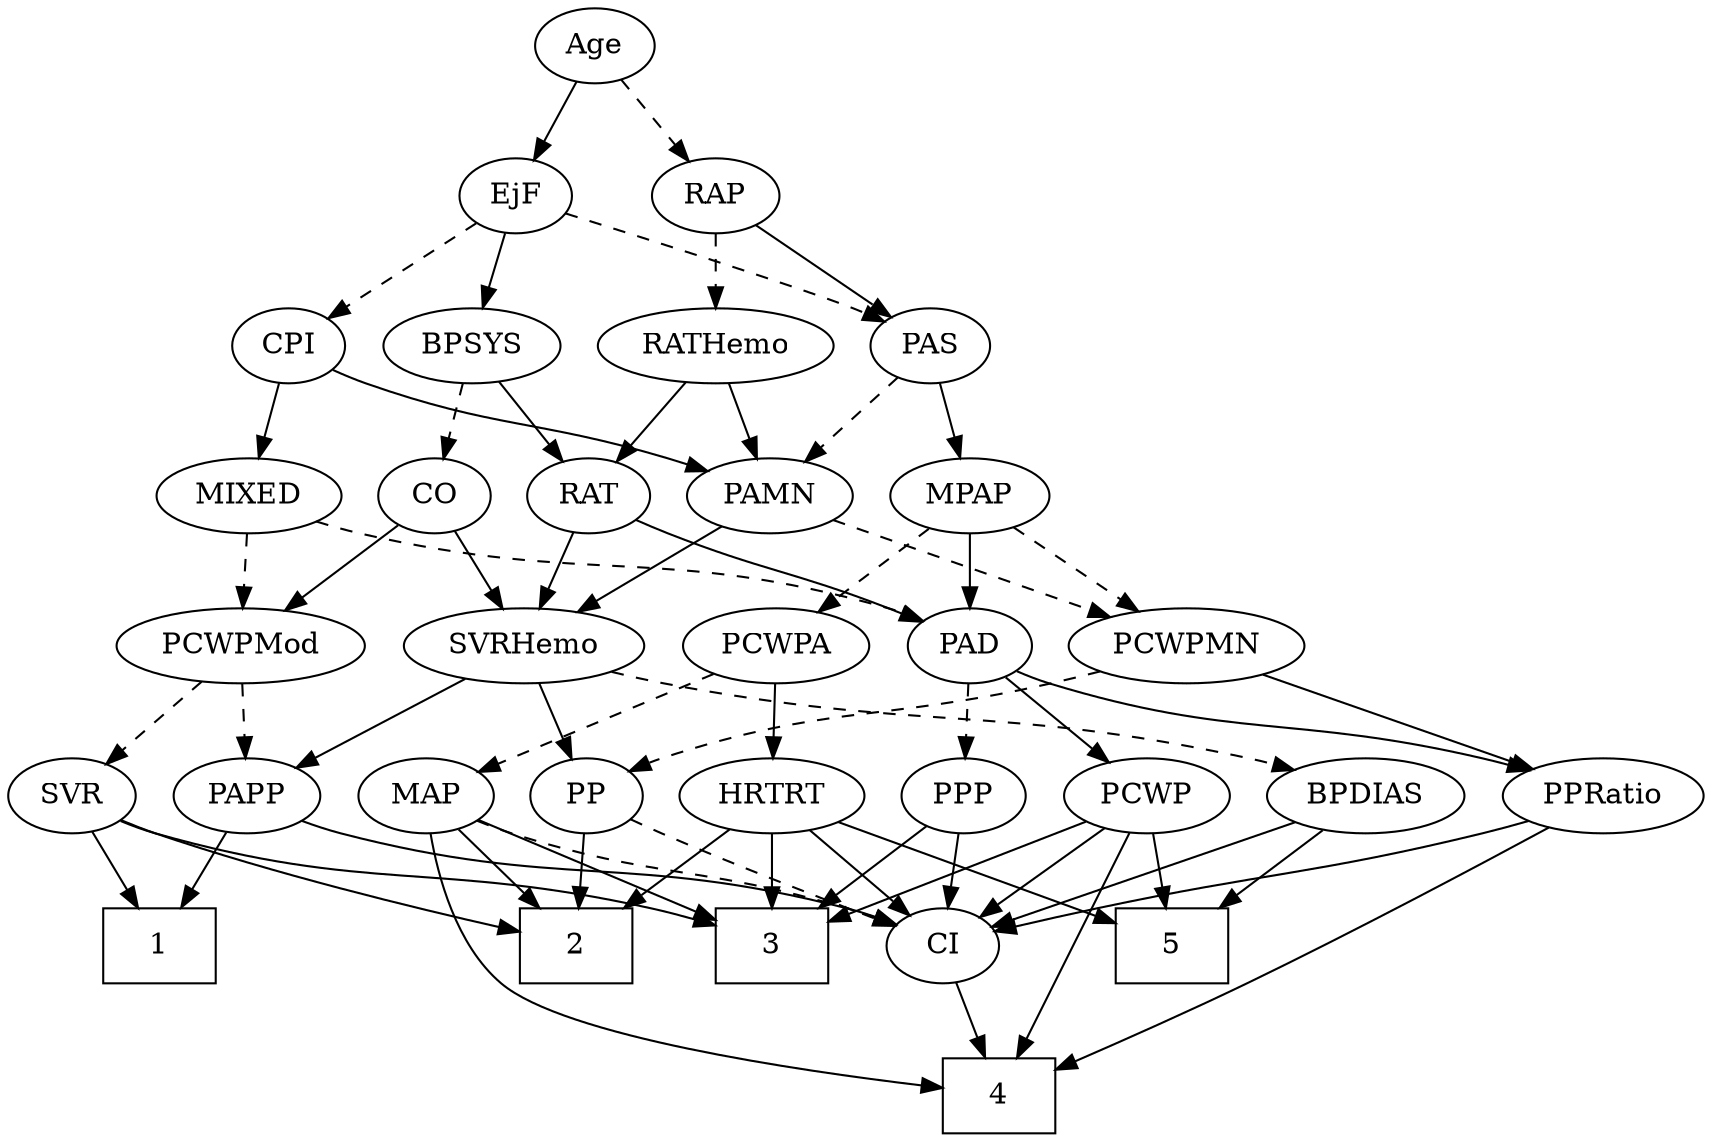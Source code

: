 strict digraph {
	graph [bb="0,0,747.59,540"];
	node [label="\N"];
	1	[height=0.5,
		pos="66.948,90",
		shape=box,
		width=0.75];
	2	[height=0.5,
		pos="198.95,90",
		shape=box,
		width=0.75];
	3	[height=0.5,
		pos="334.95,90",
		shape=box,
		width=0.75];
	4	[height=0.5,
		pos="506.95,18",
		shape=box,
		width=0.75];
	5	[height=0.5,
		pos="519.95,90",
		shape=box,
		width=0.75];
	Age	[height=0.5,
		pos="392.95,522",
		width=0.75];
	EjF	[height=0.5,
		pos="356.95,450",
		width=0.75];
	Age -> EjF	[pos="e,365.25,467.15 384.6,504.76 380.24,496.28 374.8,485.71 369.91,476.2",
		style=solid];
	RAP	[height=0.5,
		pos="429.95,450",
		width=0.77632];
	Age -> RAP	[pos="e,421.41,467.15 401.53,504.76 406.01,496.28 411.6,485.71 416.63,476.2",
		style=dashed];
	BPSYS	[height=0.5,
		pos="158.95,378",
		width=1.0471];
	EjF -> BPSYS	[pos="e,188.02,389.56 333.64,440.9 303.96,430.56 251.09,412.09 205.95,396 203.23,395.03 200.42,394.03 197.59,393.01",
		style=solid];
	PAS	[height=0.5,
		pos="429.95,378",
		width=0.75];
	EjF -> PAS	[pos="e,415.2,393.14 371.72,434.83 382.11,424.87 396.19,411.37 407.9,400.14",
		style=dashed];
	CPI	[height=0.5,
		pos="357.95,378",
		width=0.75];
	EjF -> CPI	[pos="e,357.7,396.1 357.19,431.7 357.3,423.98 357.44,414.71 357.56,406.11",
		style=dashed];
	RAP -> PAS	[pos="e,429.95,396.1 429.95,431.7 429.95,423.98 429.95,414.71 429.95,406.11",
		style=solid];
	RATHemo	[height=0.5,
		pos="263.95,378",
		width=1.3721];
	RAP -> RATHemo	[pos="e,296.17,391.82 407.71,438.6 402.86,436.39 397.74,434.09 392.95,432 363.91,419.37 330.87,405.81 305.5,395.57",
		style=dashed];
	MIXED	[height=0.5,
		pos="289.95,306",
		width=1.1193];
	PAD	[height=0.5,
		pos="300.95,234",
		width=0.79437];
	MIXED -> PAD	[pos="e,298.26,252.1 292.67,287.7 293.88,279.98 295.34,270.71 296.69,262.11",
		style=dashed];
	PCWPMod	[height=0.5,
		pos="83.948,234",
		width=1.4443];
	MIXED -> PCWPMod	[pos="e,119.69,247.15 258.66,294.37 224.21,282.66 168.52,263.74 129.29,250.41",
		style=dashed];
	MPAP	[height=0.5,
		pos="473.95,306",
		width=0.97491];
	MPAP -> PAD	[pos="e,323.38,245.24 446.62,294.45 413.31,281.55 358.97,260.4 338.95,252 336.89,251.14 334.78,250.23 332.65,249.31",
		style=solid];
	PCWPA	[height=0.5,
		pos="507.95,234",
		width=1.1555];
	MPAP -> PCWPA	[pos="e,499.71,251.96 482.01,288.41 485.97,280.25 490.84,270.22 495.29,261.07",
		style=dashed];
	PCWPMN	[height=0.5,
		pos="397.95,234",
		width=1.3902];
	MPAP -> PCWPMN	[pos="e,415.46,251.13 457.46,289.81 447.38,280.53 434.3,268.48 422.97,258.05",
		style=dashed];
	CO	[height=0.5,
		pos="131.95,306",
		width=0.75];
	BPSYS -> CO	[pos="e,138.42,323.79 152.41,360.05 149.33,352.06 145.58,342.33 142.13,333.4",
		style=dashed];
	RAT	[height=0.5,
		pos="203.95,306",
		width=0.75827];
	BPSYS -> RAT	[pos="e,193.67,322.99 169.61,360.41 175.13,351.83 181.97,341.19 188.09,331.67",
		style=solid];
	PPP	[height=0.5,
		pos="334.95,162",
		width=0.75];
	PAD -> PPP	[pos="e,326.95,179.47 309.01,216.41 313.03,208.13 317.98,197.92 322.48,188.66",
		style=dashed];
	PPRatio	[height=0.5,
		pos="707.95,162",
		width=1.1013];
	PAD -> PPRatio	[pos="e,678.72,174.33 322.63,221.92 327.86,219.64 333.51,217.48 338.95,216 477.02,178.33 519.37,211.65 658.95,180 662.3,179.24 665.74,\
178.33 669.17,177.33",
		style=solid];
	PCWP	[height=0.5,
		pos="614.95,162",
		width=0.97491];
	PAD -> PCWP	[pos="e,588.73,174.19 322.67,222.09 327.9,219.8 333.54,217.6 338.95,216 439.02,186.43 470.14,206.96 570.95,180 573.6,179.29 576.31,178.48 \
579.02,177.59",
		style=solid];
	CO -> PCWPMod	[pos="e,95.466,251.8 121.06,289.12 115.21,280.59 107.87,269.89 101.26,260.25",
		style=solid];
	SVRHemo	[height=0.5,
		pos="203.95,234",
		width=1.3902];
	CO -> SVRHemo	[pos="e,187.38,251.1 146.52,290.83 156.13,281.49 168.96,269.02 180.04,258.24",
		style=solid];
	PAS -> MPAP	[pos="e,463.7,323.31 439.93,361.12 445.37,352.47 452.21,341.58 458.34,331.83",
		style=solid];
	PAMN	[height=0.5,
		pos="384.95,306",
		width=1.011];
	PAS -> PAMN	[pos="e,395.43,323.31 419.74,361.12 414.18,352.47 407.17,341.58 400.91,331.83",
		style=dashed];
	PAMN -> PCWPMN	[pos="e,394.74,252.28 388.09,288.05 389.53,280.35 391.26,271.03 392.87,262.36",
		style=dashed];
	PAMN -> SVRHemo	[pos="e,236.77,247.69 357.06,294.22 327.55,282.8 280.61,264.65 246.48,251.45",
		style=solid];
	RATHemo -> PAMN	[pos="e,362.07,320.24 289.31,362.33 307.94,351.55 333.37,336.84 353.33,325.29",
		style=solid];
	RATHemo -> RAT	[pos="e,216.84,322.04 249.73,360.41 241.85,351.22 231.95,339.67 223.37,329.66",
		style=solid];
	CPI -> MIXED	[pos="e,305.44,322.95 343.86,362.5 334.84,353.22 322.94,340.97 312.62,330.34",
		style=solid];
	CPI -> PAMN	[pos="e,378.41,323.96 364.35,360.41 367.46,352.34 371.28,342.43 374.78,333.35",
		style=solid];
	RAT -> PAD	[pos="e,282.94,247.99 221.74,292.16 236.55,281.47 257.85,266.1 274.63,253.99",
		style=solid];
	RAT -> SVRHemo	[pos="e,203.95,252.1 203.95,287.7 203.95,279.98 203.95,270.71 203.95,262.11",
		style=solid];
	SVR	[height=0.5,
		pos="27.948,162",
		width=0.77632];
	SVR -> 1	[pos="e,57.407,108.12 36.993,144.76 41.583,136.53 47.271,126.32 52.453,117.02",
		style=solid];
	SVR -> 2	[pos="e,171.82,101.23 49.773,150.74 54.739,148.47 60.007,146.11 64.948,144 97.63,130.04 135.3,115.25 162.36,104.86",
		style=solid];
	SVR -> 3	[pos="e,307.92,95.466 49.125,150.23 54.216,147.93 59.7,145.69 64.948,144 107.9,130.13 234.57,107.86 297.95,97.144",
		style=solid];
	PCWPMod -> SVR	[pos="e,40.356,178.51 70.676,216.41 63.5,207.44 54.519,196.21 46.646,186.37",
		style=dashed];
	PAPP	[height=0.5,
		pos="105.95,162",
		width=0.88464];
	PCWPMod -> PAPP	[pos="e,100.67,179.79 89.273,216.05 91.786,208.06 94.844,198.33 97.651,189.4",
		style=dashed];
	MAP	[height=0.5,
		pos="258.95,162",
		width=0.84854];
	PCWPA -> MAP	[pos="e,282.37,173.78 476.54,222 470.09,219.89 463.33,217.79 456.95,216 387.59,196.59 367.47,202.17 298.95,180 296.56,179.23 294.12,178.37 \
291.68,177.46",
		style=dashed];
	HRTRT	[height=0.5,
		pos="419.95,162",
		width=1.1013];
	PCWPA -> HRTRT	[pos="e,438.7,177.92 488.85,217.81 476.55,208.02 460.36,195.15 446.77,184.34",
		style=solid];
	PP	[height=0.5,
		pos="182.95,162",
		width=0.75];
	PCWPMN -> PP	[pos="e,204.03,173.62 360.1,221.95 309.59,207.19 225.68,182.57 218.95,180 217.11,179.3 215.23,178.54 213.35,177.75",
		style=dashed];
	PCWPMN -> PPRatio	[pos="e,678.38,174.1 434.93,221.71 442.19,219.67 449.78,217.67 456.95,216 545.77,195.35 570.71,203.02 658.95,180 662.13,179.17 665.4,178.23 \
668.67,177.23",
		style=solid];
	BPDIAS	[height=0.5,
		pos="519.95,162",
		width=1.1735];
	SVRHemo -> BPDIAS	[pos="e,488.61,174.26 240.93,221.69 248.19,219.65 255.78,217.65 262.95,216 353.51,195.1 378.83,202.76 468.95,180 472.16,179.19 475.46,\
178.28 478.77,177.3",
		style=dashed];
	SVRHemo -> PP	[pos="e,187.98,179.79 198.86,216.05 196.47,208.06 193.55,198.33 190.87,189.4",
		style=solid];
	SVRHemo -> PAPP	[pos="e,124.99,176.6 182.2,217.46 167.73,207.13 148.63,193.48 133.16,182.43",
		style=solid];
	BPDIAS -> 5	[pos="e,519.95,108.1 519.95,143.7 519.95,135.98 519.95,126.71 519.95,118.11",
		style=solid];
	CI	[height=0.5,
		pos="419.95,90",
		width=0.75];
	BPDIAS -> CI	[pos="e,438.11,103.71 498.74,146.15 483.55,135.52 462.98,121.13 446.67,109.71",
		style=solid];
	MAP -> 2	[pos="e,213.91,108.46 245.63,145.46 238.3,136.91 229.01,126.07 220.65,116.32",
		style=solid];
	MAP -> 3	[pos="e,316.27,108.2 274.69,146.5 284.52,137.45 297.4,125.59 308.73,115.15",
		style=solid];
	MAP -> 4	[pos="e,479.65,18.741 261.99,143.89 266.5,123.7 276.9,90.529 298.95,72 347.78,30.959 424.3,21.106 469.65,19.083",
		style=solid];
	MAP -> CI	[pos="e,397.91,100.58 282.7,150.67 310.72,138.49 357.4,118.19 388.43,104.7",
		style=dashed];
	PP -> 2	[pos="e,195,108.28 186.82,144.05 188.6,136.26 190.76,126.82 192.76,118.08",
		style=solid];
	PP -> CI	[pos="e,396.67,99.615 203.58,150.36 208.53,148.06 213.86,145.78 218.95,144 284.47,121.05 304.29,127.4 370.95,108 376.24,106.46 381.81,\
104.68 387.21,102.87",
		style=dashed];
	PPP -> 3	[pos="e,334.95,108.1 334.95,143.7 334.95,135.98 334.95,126.71 334.95,118.11",
		style=solid];
	PPP -> CI	[pos="e,403.61,104.46 351.34,147.5 363.92,137.14 381.49,122.67 395.69,110.97",
		style=solid];
	PPRatio -> 4	[pos="e,531.32,36.216 687.19,146.34 652.19,121.61 581.17,71.438 539.49,41.992",
		style=solid];
	PPRatio -> CI	[pos="e,444.48,97.866 678.08,149.94 671.81,147.82 665.2,145.72 658.95,144 582.38,122.94 561.24,126.2 483.95,108 474.33,105.74 463.96,103.08 \
454.43,100.54",
		style=solid];
	PCWP -> 3	[pos="e,362.2,101.23 588.68,149.97 582.91,147.8 576.77,145.67 570.95,144 489.59,120.66 465.69,129.93 383.95,108 380.05,106.95 376.01,105.75 \
372,104.48",
		style=solid];
	PCWP -> 4	[pos="e,524.02,36.039 605.04,144.38 593.89,126.07 574.84,96.055 555.95,72 548.28,62.244 539.22,52.107 530.98,43.343",
		style=solid];
	PCWP -> 5	[pos="e,543.17,108.11 595.72,146.83 583.03,137.48 566.11,125.01 551.47,114.23",
		style=solid];
	PCWP -> CI	[pos="e,443.57,99.036 588.01,150.44 582.38,148.28 576.48,146.04 570.95,144 530.66,129.15 483.99,112.92 453.32,102.38",
		style=solid];
	CI -> 4	[pos="e,485.6,36.18 436.72,75.503 448.25,66.225 463.88,53.656 477.46,42.728",
		style=solid];
	PAPP -> 1	[pos="e,76.668,108.45 96.705,144.41 92.178,136.28 86.619,126.31 81.536,117.18",
		style=solid];
	PAPP -> CI	[pos="e,397.26,99.795 129.9,149.97 135.41,147.74 141.31,145.6 146.95,144 243.96,116.5 273.17,132.62 370.95,108 376.4,106.63 382.12,104.91 \
387.64,103.1",
		style=solid];
	HRTRT -> 2	[pos="e,226.15,99.061 389.68,150.31 383.5,148.18 377.02,145.99 370.95,144 324.6,128.82 270.82,112.45 235.91,101.98",
		style=solid];
	HRTRT -> 3	[pos="e,355.74,108.13 401.5,145.81 390.45,136.71 376.16,124.94 363.65,114.64",
		style=solid];
	HRTRT -> 5	[pos="e,495.37,108.2 440.67,146.5 454.09,137.1 471.85,124.67 487.16,113.95",
		style=solid];
	HRTRT -> CI	[pos="e,419.95,108.1 419.95,143.7 419.95,135.98 419.95,126.71 419.95,118.11",
		style=solid];
}
